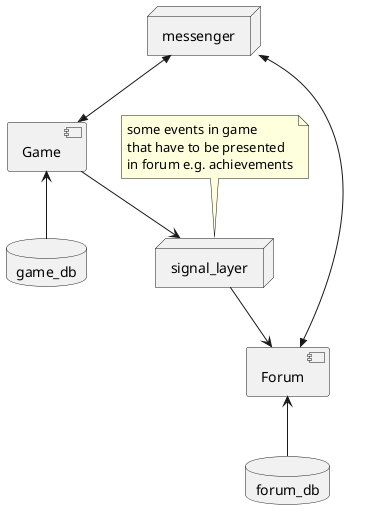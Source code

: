 @startuml

component Game
database game_db
[Game] <-- [game_db]

component Forum
database forum_db
[Forum] <-- [forum_db]

node signal_layer
note top of [signal_layer]
  some events in game
  that have to be presented 
  in forum e.g. achievements
end note

[Game] --> [signal_layer]
[signal_layer] --> [Forum]

node messenger
[messenger] <<-->> [Game]
[messenger] <<-->> [Forum]

@enduml